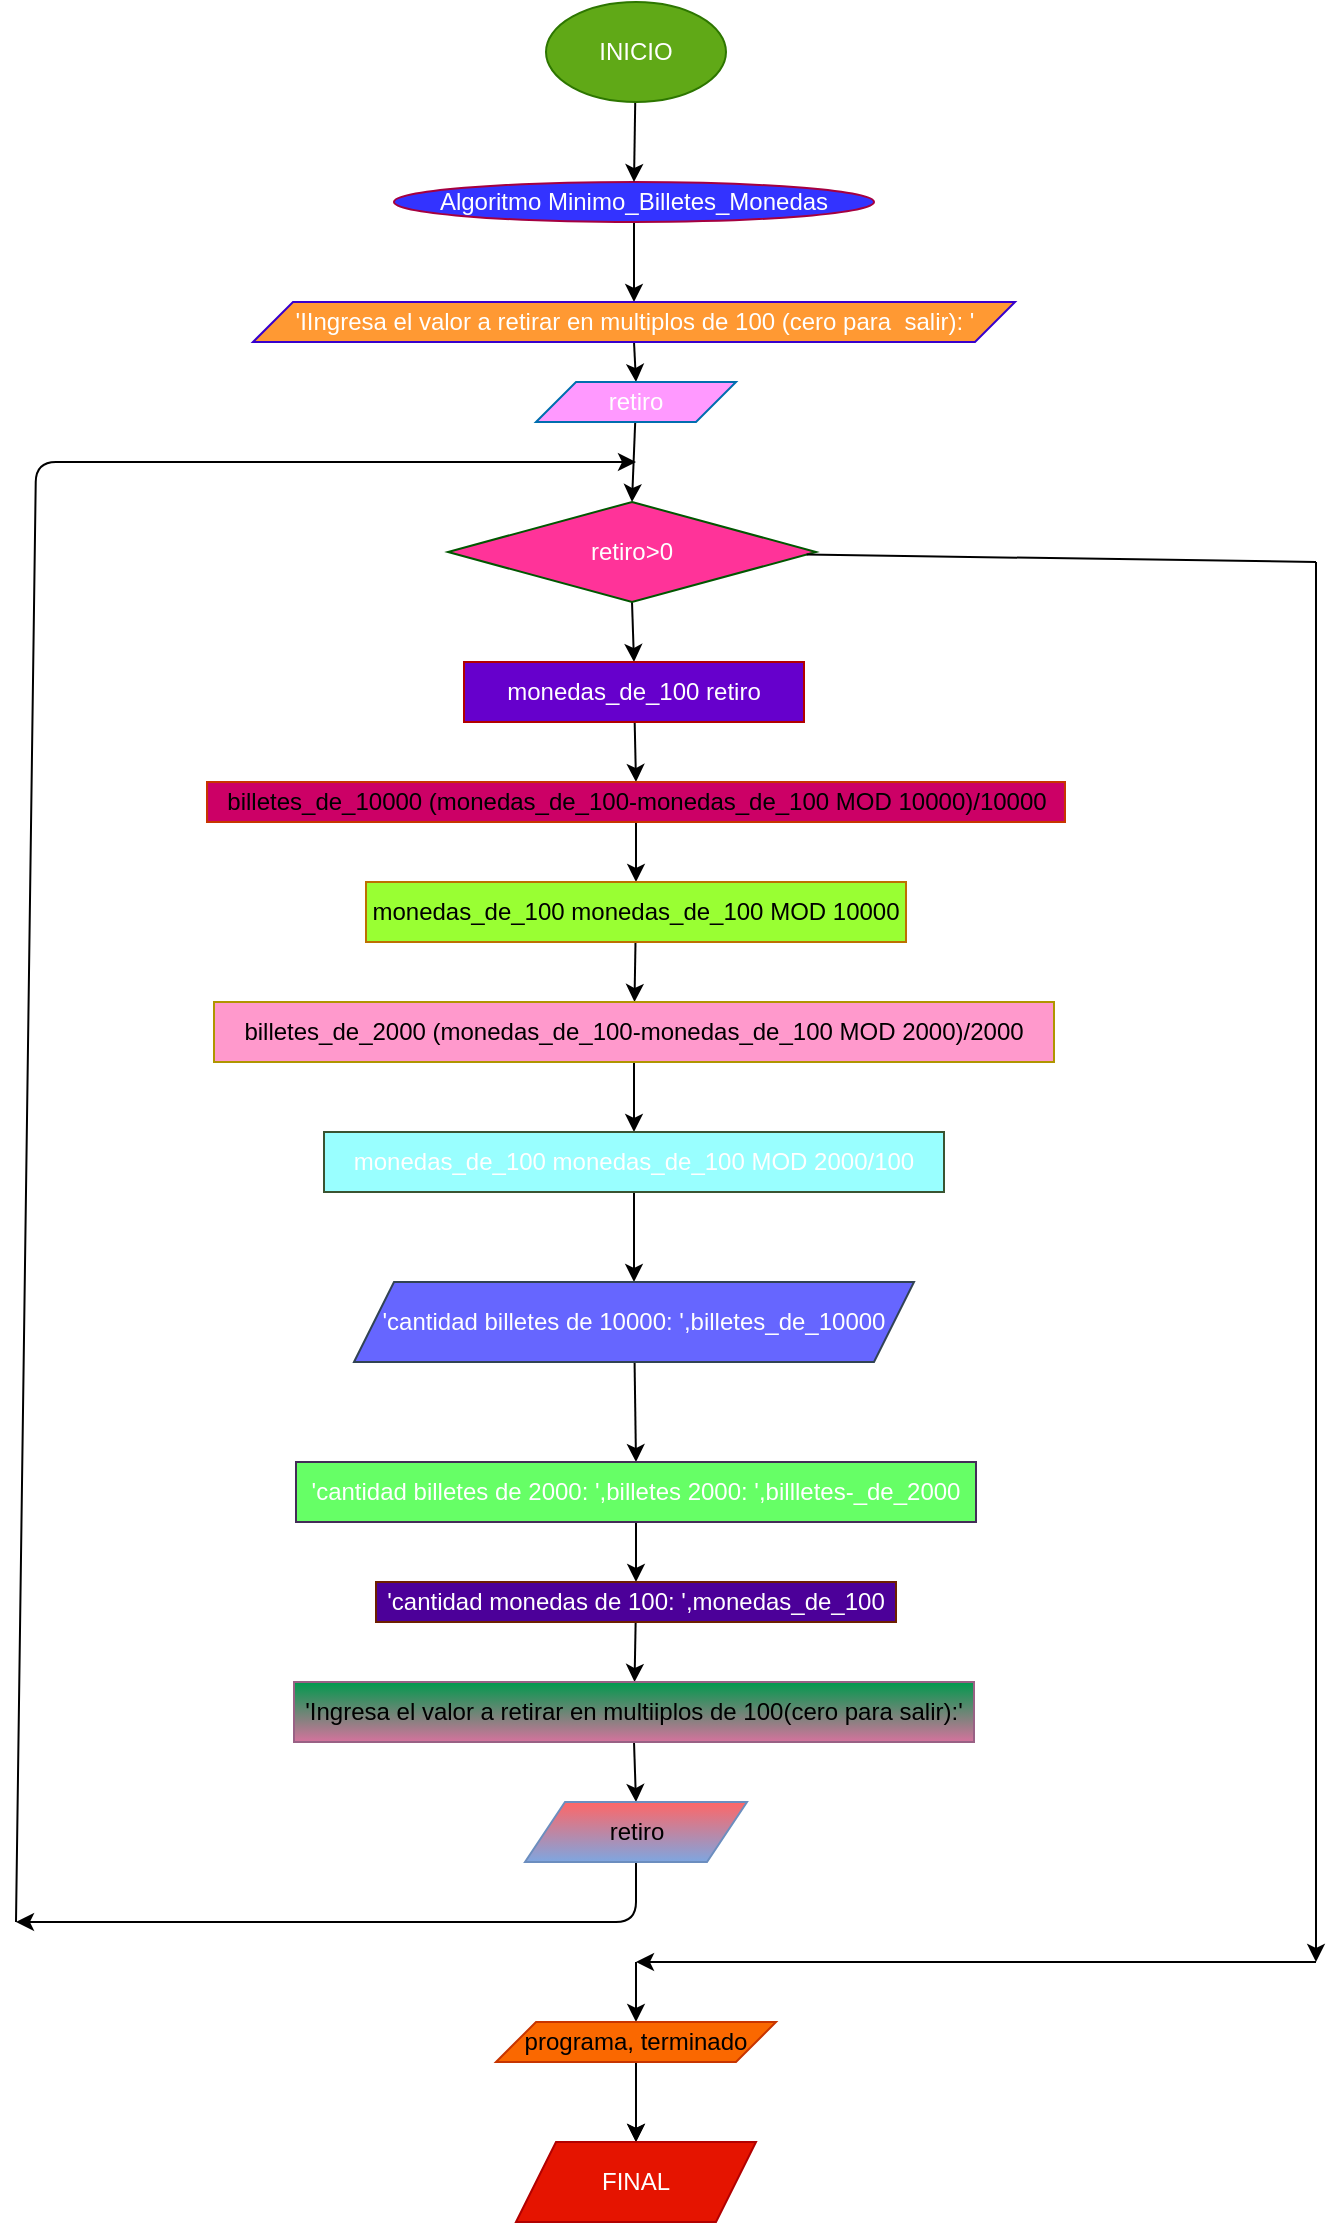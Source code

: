 <mxfile>
    <diagram id="5nt0X65ccpDvBOIcXDaT" name="Página-1">
        <mxGraphModel dx="886" dy="409" grid="1" gridSize="10" guides="1" tooltips="1" connect="1" arrows="1" fold="1" page="1" pageScale="1" pageWidth="827" pageHeight="1169" math="0" shadow="0">
            <root>
                <mxCell id="0"/>
                <mxCell id="1" parent="0"/>
                <mxCell id="7" style="edgeStyle=none;html=1;exitX=0.5;exitY=1;exitDx=0;exitDy=0;entryX=0.5;entryY=0;entryDx=0;entryDy=0;" parent="1" source="2" target="6" edge="1">
                    <mxGeometry relative="1" as="geometry"/>
                </mxCell>
                <mxCell id="2" value="Algoritmo Minimo_Billetes_Monedas" style="ellipse;whiteSpace=wrap;html=1;fillColor=#3333FF;fontColor=#ffffff;strokeColor=#A50040;" parent="1" vertex="1">
                    <mxGeometry x="339" y="110" width="240" height="20" as="geometry"/>
                </mxCell>
                <mxCell id="5" style="edgeStyle=none;html=1;entryX=0.5;entryY=0;entryDx=0;entryDy=0;" parent="1" source="4" target="2" edge="1">
                    <mxGeometry relative="1" as="geometry"/>
                </mxCell>
                <mxCell id="4" value="INICIO" style="ellipse;whiteSpace=wrap;html=1;fillColor=#60a917;fontColor=#ffffff;strokeColor=#2D7600;" parent="1" vertex="1">
                    <mxGeometry x="415" y="20" width="90" height="50" as="geometry"/>
                </mxCell>
                <mxCell id="10" style="edgeStyle=none;html=1;exitX=0.5;exitY=1;exitDx=0;exitDy=0;entryX=0.5;entryY=0;entryDx=0;entryDy=0;" parent="1" source="6" target="8" edge="1">
                    <mxGeometry relative="1" as="geometry"/>
                </mxCell>
                <mxCell id="6" value="'IIngresa el valor a retirar en multiplos de 100 (cero para&amp;nbsp; salir): '" style="shape=parallelogram;perimeter=parallelogramPerimeter;whiteSpace=wrap;html=1;fixedSize=1;fillColor=#FF9933;fontColor=#ffffff;strokeColor=#3700CC;" parent="1" vertex="1">
                    <mxGeometry x="268.5" y="170" width="381" height="20" as="geometry"/>
                </mxCell>
                <mxCell id="11" style="edgeStyle=none;html=1;entryX=0.5;entryY=0;entryDx=0;entryDy=0;" parent="1" source="8" target="9" edge="1">
                    <mxGeometry relative="1" as="geometry"/>
                </mxCell>
                <mxCell id="8" value="retiro" style="shape=parallelogram;perimeter=parallelogramPerimeter;whiteSpace=wrap;html=1;fixedSize=1;fillColor=#FF99FF;fontColor=#ffffff;strokeColor=#006EAF;" parent="1" vertex="1">
                    <mxGeometry x="410" y="210" width="100" height="20" as="geometry"/>
                </mxCell>
                <mxCell id="15" style="edgeStyle=none;html=1;exitX=0.5;exitY=1;exitDx=0;exitDy=0;entryX=0.5;entryY=0;entryDx=0;entryDy=0;" parent="1" source="9" target="12" edge="1">
                    <mxGeometry relative="1" as="geometry"/>
                </mxCell>
                <mxCell id="9" value="retiro&amp;gt;0" style="rhombus;whiteSpace=wrap;html=1;fillColor=#FF3399;fontColor=#ffffff;strokeColor=#005700;" parent="1" vertex="1">
                    <mxGeometry x="366" y="270" width="184" height="50" as="geometry"/>
                </mxCell>
                <mxCell id="16" style="edgeStyle=none;html=1;entryX=0.5;entryY=0;entryDx=0;entryDy=0;" parent="1" source="12" target="14" edge="1">
                    <mxGeometry relative="1" as="geometry"/>
                </mxCell>
                <mxCell id="12" value="monedas_de_100 retiro" style="rounded=0;whiteSpace=wrap;html=1;fillColor=#6600CC;fontColor=#ffffff;strokeColor=#B20000;" parent="1" vertex="1">
                    <mxGeometry x="374" y="350" width="170" height="30" as="geometry"/>
                </mxCell>
                <mxCell id="20" style="edgeStyle=none;html=1;exitX=0.5;exitY=1;exitDx=0;exitDy=0;entryX=0.5;entryY=0;entryDx=0;entryDy=0;" parent="1" source="14" target="17" edge="1">
                    <mxGeometry relative="1" as="geometry"/>
                </mxCell>
                <mxCell id="14" value="billetes_de_10000 (monedas_de_100-monedas_de_100 MOD 10000)/10000" style="rounded=0;whiteSpace=wrap;html=1;fillColor=#CC0066;fontColor=#000000;strokeColor=#C73500;" parent="1" vertex="1">
                    <mxGeometry x="245.5" y="410" width="429" height="20" as="geometry"/>
                </mxCell>
                <mxCell id="21" style="edgeStyle=none;html=1;" parent="1" source="17" target="18" edge="1">
                    <mxGeometry relative="1" as="geometry"/>
                </mxCell>
                <mxCell id="17" value="monedas_de_100 monedas_de_100 MOD 10000" style="rounded=0;whiteSpace=wrap;html=1;fillColor=#99FF33;fontColor=#000000;strokeColor=#BD7000;" parent="1" vertex="1">
                    <mxGeometry x="325" y="460" width="270" height="30" as="geometry"/>
                </mxCell>
                <mxCell id="23" style="edgeStyle=none;html=1;entryX=0.5;entryY=0;entryDx=0;entryDy=0;" parent="1" source="18" target="22" edge="1">
                    <mxGeometry relative="1" as="geometry"/>
                </mxCell>
                <mxCell id="18" value="billetes_de_2000 (monedas_de_100-monedas_de_100 MOD 2000)/2000" style="rounded=0;whiteSpace=wrap;html=1;fillColor=#FF99CC;fontColor=#000000;strokeColor=#B09500;" parent="1" vertex="1">
                    <mxGeometry x="249" y="520" width="420" height="30" as="geometry"/>
                </mxCell>
                <mxCell id="25" style="edgeStyle=none;html=1;exitX=0.5;exitY=1;exitDx=0;exitDy=0;" parent="1" source="22" target="24" edge="1">
                    <mxGeometry relative="1" as="geometry"/>
                </mxCell>
                <mxCell id="22" value="monedas_de_100 monedas_de_100 MOD 2000/100" style="rounded=0;whiteSpace=wrap;html=1;fillColor=#99FFFF;fontColor=#ffffff;strokeColor=#3A5431;" parent="1" vertex="1">
                    <mxGeometry x="304" y="585" width="310" height="30" as="geometry"/>
                </mxCell>
                <mxCell id="27" style="edgeStyle=none;html=1;entryX=0.5;entryY=0;entryDx=0;entryDy=0;" parent="1" source="24" target="26" edge="1">
                    <mxGeometry relative="1" as="geometry"/>
                </mxCell>
                <mxCell id="24" value="'cantidad billetes de 10000: ',billetes_de_10000" style="shape=parallelogram;perimeter=parallelogramPerimeter;whiteSpace=wrap;html=1;fixedSize=1;fillColor=#6666FF;fontColor=#ffffff;strokeColor=#314354;" parent="1" vertex="1">
                    <mxGeometry x="319" y="660" width="280" height="40" as="geometry"/>
                </mxCell>
                <mxCell id="29" style="edgeStyle=none;html=1;entryX=0.5;entryY=0;entryDx=0;entryDy=0;" parent="1" source="26" target="28" edge="1">
                    <mxGeometry relative="1" as="geometry"/>
                </mxCell>
                <mxCell id="26" value="'cantidad billetes de 2000: ',billetes 2000: ',billletes-_de_2000" style="rounded=0;whiteSpace=wrap;html=1;fillColor=#66FF66;fontColor=#ffffff;strokeColor=#432D57;" parent="1" vertex="1">
                    <mxGeometry x="290" y="750" width="340" height="30" as="geometry"/>
                </mxCell>
                <mxCell id="31" style="edgeStyle=none;html=1;" parent="1" source="28" target="30" edge="1">
                    <mxGeometry relative="1" as="geometry"/>
                </mxCell>
                <mxCell id="28" value="'cantidad monedas de 100: ',monedas_de_100" style="rounded=0;whiteSpace=wrap;html=1;fillColor=#4C0099;fontColor=#ffffff;strokeColor=#6D1F00;" parent="1" vertex="1">
                    <mxGeometry x="330" y="810" width="260" height="20" as="geometry"/>
                </mxCell>
                <mxCell id="33" style="edgeStyle=none;html=1;exitX=0.5;exitY=1;exitDx=0;exitDy=0;entryX=0.5;entryY=0;entryDx=0;entryDy=0;" parent="1" source="30" target="32" edge="1">
                    <mxGeometry relative="1" as="geometry"/>
                </mxCell>
                <mxCell id="30" value="'Ingresa el valor a retirar en multiiplos de 100(cero para salir):'" style="rounded=0;whiteSpace=wrap;html=1;fillColor=#00994D;gradientColor=#d5739d;strokeColor=#996185;" parent="1" vertex="1">
                    <mxGeometry x="289" y="860" width="340" height="30" as="geometry"/>
                </mxCell>
                <mxCell id="34" style="edgeStyle=none;html=1;exitX=0.5;exitY=1;exitDx=0;exitDy=0;" parent="1" source="32" edge="1">
                    <mxGeometry relative="1" as="geometry">
                        <mxPoint x="150" y="980" as="targetPoint"/>
                        <Array as="points">
                            <mxPoint x="460" y="980"/>
                        </Array>
                    </mxGeometry>
                </mxCell>
                <mxCell id="32" value="retiro" style="shape=parallelogram;perimeter=parallelogramPerimeter;whiteSpace=wrap;html=1;fixedSize=1;fillColor=#FF6666;gradientColor=#7ea6e0;strokeColor=#6c8ebf;" parent="1" vertex="1">
                    <mxGeometry x="404.5" y="920" width="111" height="30" as="geometry"/>
                </mxCell>
                <mxCell id="35" value="" style="endArrow=classic;html=1;" parent="1" edge="1">
                    <mxGeometry width="50" height="50" relative="1" as="geometry">
                        <mxPoint x="150" y="980" as="sourcePoint"/>
                        <mxPoint x="460" y="250" as="targetPoint"/>
                        <Array as="points">
                            <mxPoint x="160" y="250"/>
                        </Array>
                    </mxGeometry>
                </mxCell>
                <mxCell id="37" value="" style="endArrow=classic;html=1;" parent="1" edge="1">
                    <mxGeometry width="50" height="50" relative="1" as="geometry">
                        <mxPoint x="800" y="300" as="sourcePoint"/>
                        <mxPoint x="800" y="1000" as="targetPoint"/>
                    </mxGeometry>
                </mxCell>
                <mxCell id="38" value="" style="endArrow=none;html=1;" parent="1" source="9" edge="1">
                    <mxGeometry width="50" height="50" relative="1" as="geometry">
                        <mxPoint x="750" y="350" as="sourcePoint"/>
                        <mxPoint x="800" y="300" as="targetPoint"/>
                    </mxGeometry>
                </mxCell>
                <mxCell id="39" value="" style="endArrow=classic;html=1;" parent="1" edge="1">
                    <mxGeometry width="50" height="50" relative="1" as="geometry">
                        <mxPoint x="800" y="1000" as="sourcePoint"/>
                        <mxPoint x="460" y="1000" as="targetPoint"/>
                    </mxGeometry>
                </mxCell>
                <mxCell id="40" value="" style="endArrow=classic;html=1;" parent="1" edge="1">
                    <mxGeometry width="50" height="50" relative="1" as="geometry">
                        <mxPoint x="460" y="1000" as="sourcePoint"/>
                        <mxPoint x="460" y="1030" as="targetPoint"/>
                    </mxGeometry>
                </mxCell>
                <mxCell id="47" value="" style="edgeStyle=none;html=1;" parent="1" source="42" target="46" edge="1">
                    <mxGeometry relative="1" as="geometry"/>
                </mxCell>
                <mxCell id="48" style="edgeStyle=none;html=1;exitX=0.5;exitY=1;exitDx=0;exitDy=0;entryX=0.5;entryY=0;entryDx=0;entryDy=0;" parent="1" source="42" target="46" edge="1">
                    <mxGeometry relative="1" as="geometry"/>
                </mxCell>
                <mxCell id="42" value="programa, terminado" style="shape=parallelogram;perimeter=parallelogramPerimeter;whiteSpace=wrap;html=1;fixedSize=1;fillColor=#fa6800;strokeColor=#C73500;fontColor=#000000;" parent="1" vertex="1">
                    <mxGeometry x="390" y="1030" width="140" height="20" as="geometry"/>
                </mxCell>
                <mxCell id="46" value="FINAL" style="shape=parallelogram;perimeter=parallelogramPerimeter;whiteSpace=wrap;html=1;fixedSize=1;fillColor=#e51400;strokeColor=#B20000;fontColor=#ffffff;" parent="1" vertex="1">
                    <mxGeometry x="400" y="1090" width="120" height="40" as="geometry"/>
                </mxCell>
            </root>
        </mxGraphModel>
    </diagram>
</mxfile>